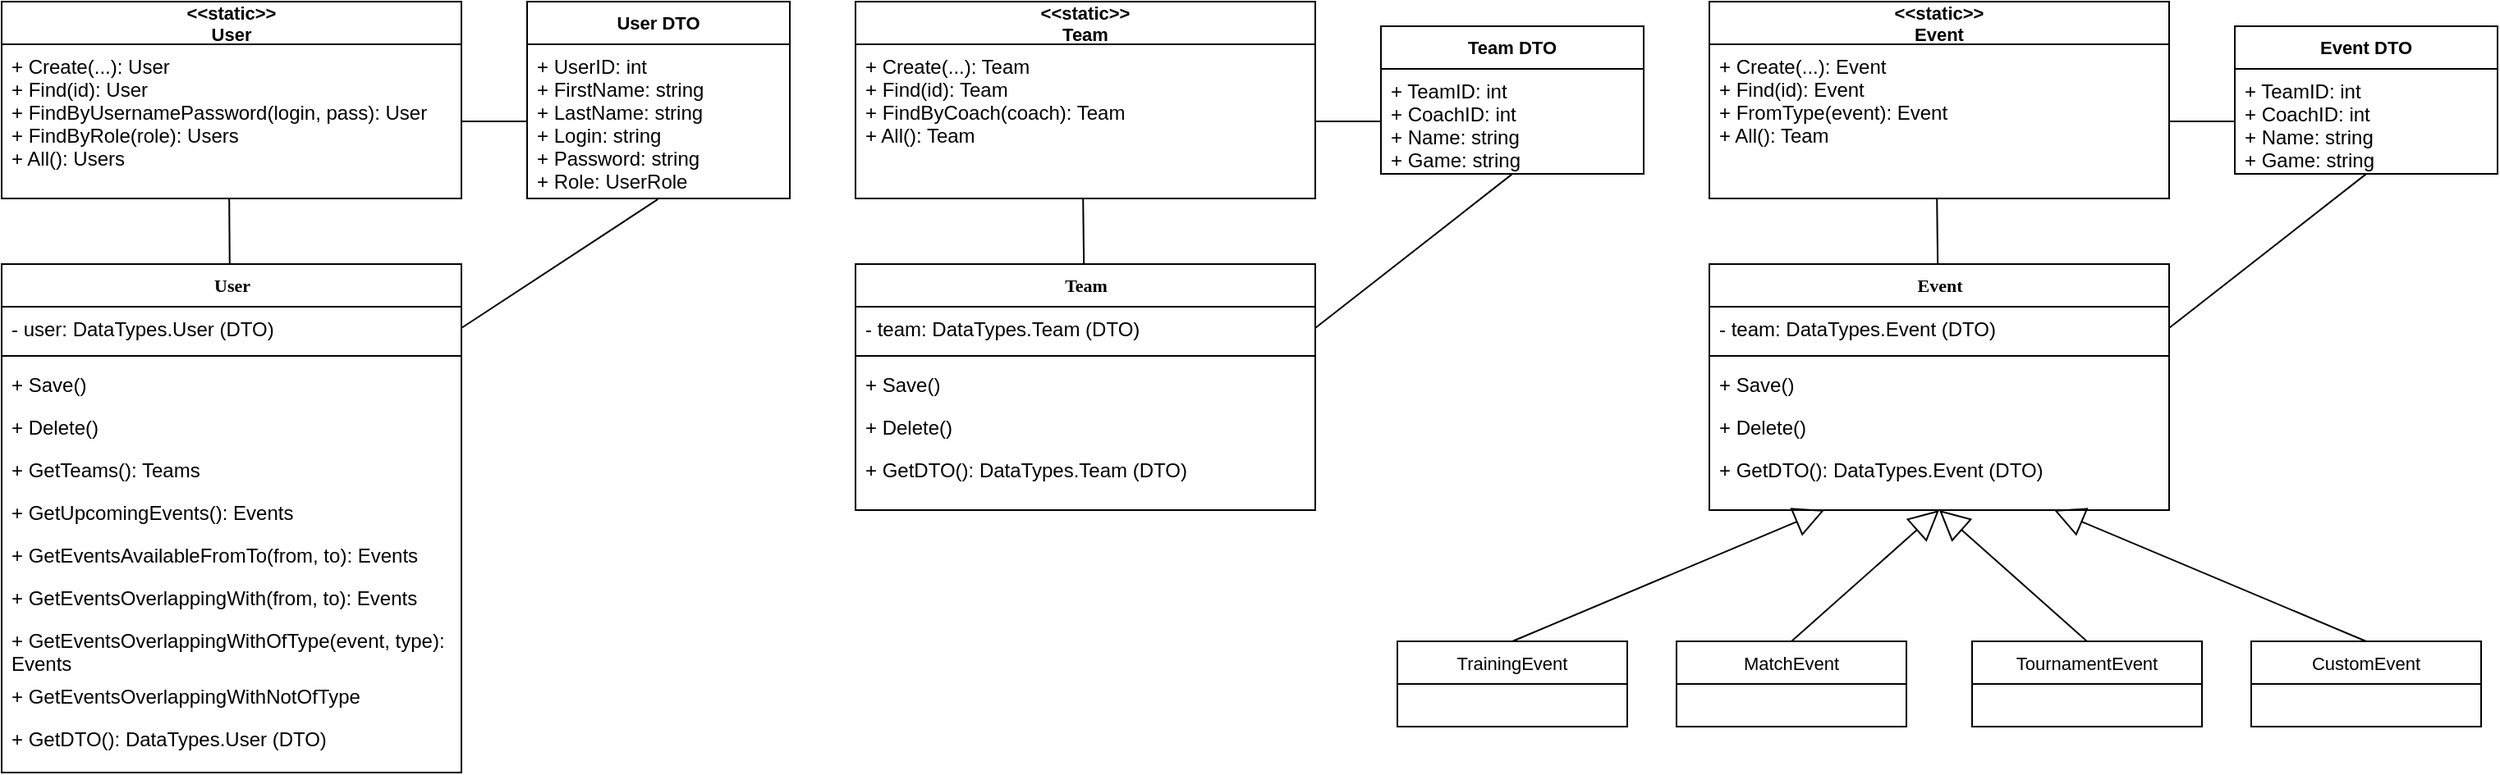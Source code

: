 <mxfile version="14.1.1" type="github">
  <diagram name="Page-1" id="9f46799a-70d6-7492-0946-bef42562c5a5">
    <mxGraphModel dx="2370" dy="1323" grid="1" gridSize="10" guides="1" tooltips="1" connect="1" arrows="1" fold="1" page="1" pageScale="1" pageWidth="1100" pageHeight="850" background="#ffffff" math="0" shadow="0">
      <root>
        <mxCell id="0" />
        <mxCell id="1" parent="0" />
        <mxCell id="ZMdeqj-k6j3ySzZ1tK9_-1" value="User" style="swimlane;html=1;fontStyle=1;align=center;verticalAlign=top;childLayout=stackLayout;horizontal=1;startSize=26;horizontalStack=0;resizeParent=1;resizeLast=0;collapsible=1;marginBottom=0;swimlaneFillColor=#ffffff;rounded=0;shadow=0;comic=0;labelBackgroundColor=none;strokeWidth=1;fillColor=none;fontFamily=Verdana;fontSize=11;" vertex="1" parent="1">
          <mxGeometry x="40" y="360" width="280" height="310" as="geometry" />
        </mxCell>
        <mxCell id="ZMdeqj-k6j3ySzZ1tK9_-2" value="- user: DataTypes.User (DTO)" style="text;html=1;strokeColor=none;fillColor=none;align=left;verticalAlign=top;spacingLeft=4;spacingRight=4;whiteSpace=wrap;overflow=hidden;rotatable=0;points=[[0,0.5],[1,0.5]];portConstraint=eastwest;" vertex="1" parent="ZMdeqj-k6j3ySzZ1tK9_-1">
          <mxGeometry y="26" width="280" height="26" as="geometry" />
        </mxCell>
        <mxCell id="ZMdeqj-k6j3ySzZ1tK9_-7" value="" style="line;html=1;strokeWidth=1;fillColor=none;align=left;verticalAlign=middle;spacingTop=-1;spacingLeft=3;spacingRight=3;rotatable=0;labelPosition=right;points=[];portConstraint=eastwest;" vertex="1" parent="ZMdeqj-k6j3ySzZ1tK9_-1">
          <mxGeometry y="52" width="280" height="8" as="geometry" />
        </mxCell>
        <mxCell id="ZMdeqj-k6j3ySzZ1tK9_-8" value="+ Save()" style="text;html=1;strokeColor=none;fillColor=none;align=left;verticalAlign=top;spacingLeft=4;spacingRight=4;whiteSpace=wrap;overflow=hidden;rotatable=0;points=[[0,0.5],[1,0.5]];portConstraint=eastwest;" vertex="1" parent="ZMdeqj-k6j3ySzZ1tK9_-1">
          <mxGeometry y="60" width="280" height="26" as="geometry" />
        </mxCell>
        <mxCell id="ZMdeqj-k6j3ySzZ1tK9_-9" value="+ Delete()" style="text;html=1;strokeColor=none;fillColor=none;align=left;verticalAlign=top;spacingLeft=4;spacingRight=4;whiteSpace=wrap;overflow=hidden;rotatable=0;points=[[0,0.5],[1,0.5]];portConstraint=eastwest;" vertex="1" parent="ZMdeqj-k6j3ySzZ1tK9_-1">
          <mxGeometry y="86" width="280" height="26" as="geometry" />
        </mxCell>
        <mxCell id="ZMdeqj-k6j3ySzZ1tK9_-12" value="+ GetTeams(): Teams" style="text;html=1;strokeColor=none;fillColor=none;align=left;verticalAlign=top;spacingLeft=4;spacingRight=4;whiteSpace=wrap;overflow=hidden;rotatable=0;points=[[0,0.5],[1,0.5]];portConstraint=eastwest;" vertex="1" parent="ZMdeqj-k6j3ySzZ1tK9_-1">
          <mxGeometry y="112" width="280" height="26" as="geometry" />
        </mxCell>
        <mxCell id="ZMdeqj-k6j3ySzZ1tK9_-13" value="+ GetUpcomingEvents(): Events" style="text;html=1;strokeColor=none;fillColor=none;align=left;verticalAlign=top;spacingLeft=4;spacingRight=4;whiteSpace=wrap;overflow=hidden;rotatable=0;points=[[0,0.5],[1,0.5]];portConstraint=eastwest;" vertex="1" parent="ZMdeqj-k6j3ySzZ1tK9_-1">
          <mxGeometry y="138" width="280" height="26" as="geometry" />
        </mxCell>
        <mxCell id="ZMdeqj-k6j3ySzZ1tK9_-14" value="+ GetEventsAvailableFromTo(from, to): Events" style="text;html=1;strokeColor=none;fillColor=none;align=left;verticalAlign=top;spacingLeft=4;spacingRight=4;whiteSpace=wrap;overflow=hidden;rotatable=0;points=[[0,0.5],[1,0.5]];portConstraint=eastwest;" vertex="1" parent="ZMdeqj-k6j3ySzZ1tK9_-1">
          <mxGeometry y="164" width="280" height="26" as="geometry" />
        </mxCell>
        <mxCell id="ZMdeqj-k6j3ySzZ1tK9_-15" value="+ GetEventsOverlappingWith(from, to): Events" style="text;html=1;strokeColor=none;fillColor=none;align=left;verticalAlign=top;spacingLeft=4;spacingRight=4;whiteSpace=wrap;overflow=hidden;rotatable=0;points=[[0,0.5],[1,0.5]];portConstraint=eastwest;" vertex="1" parent="ZMdeqj-k6j3ySzZ1tK9_-1">
          <mxGeometry y="190" width="280" height="26" as="geometry" />
        </mxCell>
        <mxCell id="ZMdeqj-k6j3ySzZ1tK9_-16" value="+ GetEventsOverlappingWithOfType(event, type): Events" style="text;html=1;strokeColor=none;fillColor=none;align=left;verticalAlign=top;spacingLeft=4;spacingRight=4;whiteSpace=wrap;overflow=hidden;rotatable=0;points=[[0,0.5],[1,0.5]];portConstraint=eastwest;" vertex="1" parent="ZMdeqj-k6j3ySzZ1tK9_-1">
          <mxGeometry y="216" width="280" height="34" as="geometry" />
        </mxCell>
        <mxCell id="ZMdeqj-k6j3ySzZ1tK9_-17" value="+ GetEventsOverlappingWithNotOfType" style="text;html=1;strokeColor=none;fillColor=none;align=left;verticalAlign=top;spacingLeft=4;spacingRight=4;whiteSpace=wrap;overflow=hidden;rotatable=0;points=[[0,0.5],[1,0.5]];portConstraint=eastwest;" vertex="1" parent="ZMdeqj-k6j3ySzZ1tK9_-1">
          <mxGeometry y="250" width="280" height="26" as="geometry" />
        </mxCell>
        <mxCell id="ZMdeqj-k6j3ySzZ1tK9_-18" value="+ GetDTO(): DataTypes.User (DTO)" style="text;html=1;strokeColor=none;fillColor=none;align=left;verticalAlign=top;spacingLeft=4;spacingRight=4;whiteSpace=wrap;overflow=hidden;rotatable=0;points=[[0,0.5],[1,0.5]];portConstraint=eastwest;" vertex="1" parent="ZMdeqj-k6j3ySzZ1tK9_-1">
          <mxGeometry y="276" width="280" height="26" as="geometry" />
        </mxCell>
        <mxCell id="ZMdeqj-k6j3ySzZ1tK9_-26" value="&lt;&lt;static&gt;&gt;&#xa;User" style="swimlane;fontStyle=1;align=center;verticalAlign=middle;childLayout=stackLayout;horizontal=1;startSize=26;horizontalStack=0;resizeParent=1;resizeParentMax=0;resizeLast=0;collapsible=1;marginBottom=0;fontSize=11;" vertex="1" parent="1">
          <mxGeometry x="40" y="200" width="280" height="120" as="geometry" />
        </mxCell>
        <mxCell id="ZMdeqj-k6j3ySzZ1tK9_-29" value="+ Create(...): User&#xa;+ Find(id): User&#xa;+ FindByUsernamePassword(login, pass): User&#xa;+ FindByRole(role): Users&#xa;+ All(): Users&#xa;" style="text;strokeColor=none;fillColor=none;align=left;verticalAlign=top;spacingLeft=4;spacingRight=4;overflow=hidden;rotatable=0;points=[[0,0.5],[1,0.5]];portConstraint=eastwest;" vertex="1" parent="ZMdeqj-k6j3ySzZ1tK9_-26">
          <mxGeometry y="26" width="280" height="94" as="geometry" />
        </mxCell>
        <mxCell id="ZMdeqj-k6j3ySzZ1tK9_-30" value="User DTO" style="swimlane;fontStyle=1;align=center;verticalAlign=top;childLayout=stackLayout;horizontal=1;startSize=26;horizontalStack=0;resizeParent=1;resizeParentMax=0;resizeLast=0;collapsible=1;marginBottom=0;fontSize=11;" vertex="1" parent="1">
          <mxGeometry x="360" y="200" width="160" height="120" as="geometry" />
        </mxCell>
        <mxCell id="ZMdeqj-k6j3ySzZ1tK9_-31" value="+ UserID: int&#xa;+ FirstName: string&#xa;+ LastName: string&#xa;+ Login: string&#xa;+ Password: string&#xa;+ Role: UserRole " style="text;strokeColor=none;fillColor=none;align=left;verticalAlign=top;spacingLeft=4;spacingRight=4;overflow=hidden;rotatable=0;points=[[0,0.5],[1,0.5]];portConstraint=eastwest;" vertex="1" parent="ZMdeqj-k6j3ySzZ1tK9_-30">
          <mxGeometry y="26" width="160" height="94" as="geometry" />
        </mxCell>
        <mxCell id="ZMdeqj-k6j3ySzZ1tK9_-34" value="" style="endArrow=none;html=1;fontSize=11;entryX=0.495;entryY=1.004;entryDx=0;entryDy=0;entryPerimeter=0;" edge="1" parent="1" source="ZMdeqj-k6j3ySzZ1tK9_-1" target="ZMdeqj-k6j3ySzZ1tK9_-29">
          <mxGeometry width="50" height="50" relative="1" as="geometry">
            <mxPoint x="410" y="440" as="sourcePoint" />
            <mxPoint x="230" y="340" as="targetPoint" />
          </mxGeometry>
        </mxCell>
        <mxCell id="ZMdeqj-k6j3ySzZ1tK9_-35" value="" style="endArrow=none;html=1;fontSize=11;entryX=1;entryY=0.5;entryDx=0;entryDy=0;exitX=0;exitY=0.5;exitDx=0;exitDy=0;" edge="1" parent="1" source="ZMdeqj-k6j3ySzZ1tK9_-31" target="ZMdeqj-k6j3ySzZ1tK9_-29">
          <mxGeometry width="50" height="50" relative="1" as="geometry">
            <mxPoint x="390" y="420" as="sourcePoint" />
            <mxPoint x="440" y="370" as="targetPoint" />
          </mxGeometry>
        </mxCell>
        <mxCell id="ZMdeqj-k6j3ySzZ1tK9_-36" value="" style="endArrow=none;html=1;fontSize=11;entryX=0.498;entryY=1.005;entryDx=0;entryDy=0;entryPerimeter=0;exitX=1;exitY=0.5;exitDx=0;exitDy=0;" edge="1" parent="1" source="ZMdeqj-k6j3ySzZ1tK9_-2" target="ZMdeqj-k6j3ySzZ1tK9_-31">
          <mxGeometry width="50" height="50" relative="1" as="geometry">
            <mxPoint x="350" y="480" as="sourcePoint" />
            <mxPoint x="430" y="330" as="targetPoint" />
          </mxGeometry>
        </mxCell>
        <mxCell id="ZMdeqj-k6j3ySzZ1tK9_-37" value="Team" style="swimlane;html=1;fontStyle=1;align=center;verticalAlign=top;childLayout=stackLayout;horizontal=1;startSize=26;horizontalStack=0;resizeParent=1;resizeLast=0;collapsible=1;marginBottom=0;swimlaneFillColor=#ffffff;rounded=0;shadow=0;comic=0;labelBackgroundColor=none;strokeWidth=1;fillColor=none;fontFamily=Verdana;fontSize=11;" vertex="1" parent="1">
          <mxGeometry x="560" y="360" width="280" height="150" as="geometry" />
        </mxCell>
        <mxCell id="ZMdeqj-k6j3ySzZ1tK9_-38" value="- team: DataTypes.Team (DTO)" style="text;html=1;strokeColor=none;fillColor=none;align=left;verticalAlign=top;spacingLeft=4;spacingRight=4;whiteSpace=wrap;overflow=hidden;rotatable=0;points=[[0,0.5],[1,0.5]];portConstraint=eastwest;" vertex="1" parent="ZMdeqj-k6j3ySzZ1tK9_-37">
          <mxGeometry y="26" width="280" height="26" as="geometry" />
        </mxCell>
        <mxCell id="ZMdeqj-k6j3ySzZ1tK9_-39" value="" style="line;html=1;strokeWidth=1;fillColor=none;align=left;verticalAlign=middle;spacingTop=-1;spacingLeft=3;spacingRight=3;rotatable=0;labelPosition=right;points=[];portConstraint=eastwest;" vertex="1" parent="ZMdeqj-k6j3ySzZ1tK9_-37">
          <mxGeometry y="52" width="280" height="8" as="geometry" />
        </mxCell>
        <mxCell id="ZMdeqj-k6j3ySzZ1tK9_-40" value="+ Save()" style="text;html=1;strokeColor=none;fillColor=none;align=left;verticalAlign=top;spacingLeft=4;spacingRight=4;whiteSpace=wrap;overflow=hidden;rotatable=0;points=[[0,0.5],[1,0.5]];portConstraint=eastwest;" vertex="1" parent="ZMdeqj-k6j3ySzZ1tK9_-37">
          <mxGeometry y="60" width="280" height="26" as="geometry" />
        </mxCell>
        <mxCell id="ZMdeqj-k6j3ySzZ1tK9_-41" value="+ Delete()" style="text;html=1;strokeColor=none;fillColor=none;align=left;verticalAlign=top;spacingLeft=4;spacingRight=4;whiteSpace=wrap;overflow=hidden;rotatable=0;points=[[0,0.5],[1,0.5]];portConstraint=eastwest;" vertex="1" parent="ZMdeqj-k6j3ySzZ1tK9_-37">
          <mxGeometry y="86" width="280" height="26" as="geometry" />
        </mxCell>
        <mxCell id="ZMdeqj-k6j3ySzZ1tK9_-48" value="+ GetDTO(): DataTypes.Team (DTO)" style="text;html=1;strokeColor=none;fillColor=none;align=left;verticalAlign=top;spacingLeft=4;spacingRight=4;whiteSpace=wrap;overflow=hidden;rotatable=0;points=[[0,0.5],[1,0.5]];portConstraint=eastwest;" vertex="1" parent="ZMdeqj-k6j3ySzZ1tK9_-37">
          <mxGeometry y="112" width="280" height="26" as="geometry" />
        </mxCell>
        <mxCell id="ZMdeqj-k6j3ySzZ1tK9_-49" value="&lt;&lt;static&gt;&gt;&#xa;Team" style="swimlane;fontStyle=1;align=center;verticalAlign=middle;childLayout=stackLayout;horizontal=1;startSize=26;horizontalStack=0;resizeParent=1;resizeParentMax=0;resizeLast=0;collapsible=1;marginBottom=0;fontSize=11;" vertex="1" parent="1">
          <mxGeometry x="560" y="200" width="280" height="120" as="geometry" />
        </mxCell>
        <mxCell id="ZMdeqj-k6j3ySzZ1tK9_-50" value="+ Create(...): Team&#xa;+ Find(id): Team&#xa;+ FindByCoach(coach): Team&#xa;+ All(): Team&#xa;" style="text;strokeColor=none;fillColor=none;align=left;verticalAlign=top;spacingLeft=4;spacingRight=4;overflow=hidden;rotatable=0;points=[[0,0.5],[1,0.5]];portConstraint=eastwest;" vertex="1" parent="ZMdeqj-k6j3ySzZ1tK9_-49">
          <mxGeometry y="26" width="280" height="94" as="geometry" />
        </mxCell>
        <mxCell id="ZMdeqj-k6j3ySzZ1tK9_-51" value="Team DTO" style="swimlane;fontStyle=1;align=center;verticalAlign=top;childLayout=stackLayout;horizontal=1;startSize=26;horizontalStack=0;resizeParent=1;resizeParentMax=0;resizeLast=0;collapsible=1;marginBottom=0;fontSize=11;" vertex="1" parent="1">
          <mxGeometry x="880" y="215" width="160" height="90" as="geometry" />
        </mxCell>
        <mxCell id="ZMdeqj-k6j3ySzZ1tK9_-52" value="+ TeamID: int&#xa;+ CoachID: int&#xa;+ Name: string&#xa;+ Game: string&#xa;" style="text;strokeColor=none;fillColor=none;align=left;verticalAlign=top;spacingLeft=4;spacingRight=4;overflow=hidden;rotatable=0;points=[[0,0.5],[1,0.5]];portConstraint=eastwest;" vertex="1" parent="ZMdeqj-k6j3ySzZ1tK9_-51">
          <mxGeometry y="26" width="160" height="64" as="geometry" />
        </mxCell>
        <mxCell id="ZMdeqj-k6j3ySzZ1tK9_-53" value="" style="endArrow=none;html=1;fontSize=11;entryX=0.495;entryY=1.004;entryDx=0;entryDy=0;entryPerimeter=0;" edge="1" parent="1" source="ZMdeqj-k6j3ySzZ1tK9_-37" target="ZMdeqj-k6j3ySzZ1tK9_-50">
          <mxGeometry width="50" height="50" relative="1" as="geometry">
            <mxPoint x="930" y="440" as="sourcePoint" />
            <mxPoint x="750" y="340" as="targetPoint" />
          </mxGeometry>
        </mxCell>
        <mxCell id="ZMdeqj-k6j3ySzZ1tK9_-54" value="" style="endArrow=none;html=1;fontSize=11;exitX=0;exitY=0.5;exitDx=0;exitDy=0;" edge="1" parent="1" source="ZMdeqj-k6j3ySzZ1tK9_-52">
          <mxGeometry width="50" height="50" relative="1" as="geometry">
            <mxPoint x="910" y="420" as="sourcePoint" />
            <mxPoint x="840" y="273" as="targetPoint" />
          </mxGeometry>
        </mxCell>
        <mxCell id="ZMdeqj-k6j3ySzZ1tK9_-55" value="" style="endArrow=none;html=1;fontSize=11;entryX=0.498;entryY=1.005;entryDx=0;entryDy=0;entryPerimeter=0;exitX=1;exitY=0.5;exitDx=0;exitDy=0;" edge="1" parent="1" source="ZMdeqj-k6j3ySzZ1tK9_-38" target="ZMdeqj-k6j3ySzZ1tK9_-52">
          <mxGeometry width="50" height="50" relative="1" as="geometry">
            <mxPoint x="870" y="480" as="sourcePoint" />
            <mxPoint x="950" y="330" as="targetPoint" />
          </mxGeometry>
        </mxCell>
        <mxCell id="ZMdeqj-k6j3ySzZ1tK9_-56" value="Event" style="swimlane;html=1;fontStyle=1;align=center;verticalAlign=top;childLayout=stackLayout;horizontal=1;startSize=26;horizontalStack=0;resizeParent=1;resizeLast=0;collapsible=1;marginBottom=0;swimlaneFillColor=#ffffff;rounded=0;shadow=0;comic=0;labelBackgroundColor=none;strokeWidth=1;fillColor=none;fontFamily=Verdana;fontSize=11;" vertex="1" parent="1">
          <mxGeometry x="1080" y="360" width="280" height="150" as="geometry" />
        </mxCell>
        <mxCell id="ZMdeqj-k6j3ySzZ1tK9_-57" value="- team: DataTypes.Event (DTO)" style="text;html=1;strokeColor=none;fillColor=none;align=left;verticalAlign=top;spacingLeft=4;spacingRight=4;whiteSpace=wrap;overflow=hidden;rotatable=0;points=[[0,0.5],[1,0.5]];portConstraint=eastwest;" vertex="1" parent="ZMdeqj-k6j3ySzZ1tK9_-56">
          <mxGeometry y="26" width="280" height="26" as="geometry" />
        </mxCell>
        <mxCell id="ZMdeqj-k6j3ySzZ1tK9_-58" value="" style="line;html=1;strokeWidth=1;fillColor=none;align=left;verticalAlign=middle;spacingTop=-1;spacingLeft=3;spacingRight=3;rotatable=0;labelPosition=right;points=[];portConstraint=eastwest;" vertex="1" parent="ZMdeqj-k6j3ySzZ1tK9_-56">
          <mxGeometry y="52" width="280" height="8" as="geometry" />
        </mxCell>
        <mxCell id="ZMdeqj-k6j3ySzZ1tK9_-59" value="+ Save()" style="text;html=1;strokeColor=none;fillColor=none;align=left;verticalAlign=top;spacingLeft=4;spacingRight=4;whiteSpace=wrap;overflow=hidden;rotatable=0;points=[[0,0.5],[1,0.5]];portConstraint=eastwest;" vertex="1" parent="ZMdeqj-k6j3ySzZ1tK9_-56">
          <mxGeometry y="60" width="280" height="26" as="geometry" />
        </mxCell>
        <mxCell id="ZMdeqj-k6j3ySzZ1tK9_-60" value="+ Delete()" style="text;html=1;strokeColor=none;fillColor=none;align=left;verticalAlign=top;spacingLeft=4;spacingRight=4;whiteSpace=wrap;overflow=hidden;rotatable=0;points=[[0,0.5],[1,0.5]];portConstraint=eastwest;" vertex="1" parent="ZMdeqj-k6j3ySzZ1tK9_-56">
          <mxGeometry y="86" width="280" height="26" as="geometry" />
        </mxCell>
        <mxCell id="ZMdeqj-k6j3ySzZ1tK9_-61" value="+ GetDTO(): DataTypes.Event (DTO)" style="text;html=1;strokeColor=none;fillColor=none;align=left;verticalAlign=top;spacingLeft=4;spacingRight=4;whiteSpace=wrap;overflow=hidden;rotatable=0;points=[[0,0.5],[1,0.5]];portConstraint=eastwest;" vertex="1" parent="ZMdeqj-k6j3ySzZ1tK9_-56">
          <mxGeometry y="112" width="280" height="26" as="geometry" />
        </mxCell>
        <mxCell id="ZMdeqj-k6j3ySzZ1tK9_-62" value="&lt;&lt;static&gt;&gt;&#xa;Event" style="swimlane;fontStyle=1;align=center;verticalAlign=middle;childLayout=stackLayout;horizontal=1;startSize=26;horizontalStack=0;resizeParent=1;resizeParentMax=0;resizeLast=0;collapsible=1;marginBottom=0;fontSize=11;" vertex="1" parent="1">
          <mxGeometry x="1080" y="200" width="280" height="120" as="geometry" />
        </mxCell>
        <mxCell id="ZMdeqj-k6j3ySzZ1tK9_-63" value="+ Create(...): Event&#xa;+ Find(id): Event&#xa;+ FromType(event): Event&#xa;+ All(): Team&#xa;" style="text;strokeColor=none;fillColor=none;align=left;verticalAlign=top;spacingLeft=4;spacingRight=4;overflow=hidden;rotatable=0;points=[[0,0.5],[1,0.5]];portConstraint=eastwest;" vertex="1" parent="ZMdeqj-k6j3ySzZ1tK9_-62">
          <mxGeometry y="26" width="280" height="94" as="geometry" />
        </mxCell>
        <mxCell id="ZMdeqj-k6j3ySzZ1tK9_-64" value="Event DTO" style="swimlane;fontStyle=1;align=center;verticalAlign=top;childLayout=stackLayout;horizontal=1;startSize=26;horizontalStack=0;resizeParent=1;resizeParentMax=0;resizeLast=0;collapsible=1;marginBottom=0;fontSize=11;" vertex="1" parent="1">
          <mxGeometry x="1400" y="215" width="160" height="90" as="geometry" />
        </mxCell>
        <mxCell id="ZMdeqj-k6j3ySzZ1tK9_-65" value="+ TeamID: int&#xa;+ CoachID: int&#xa;+ Name: string&#xa;+ Game: string&#xa;" style="text;strokeColor=none;fillColor=none;align=left;verticalAlign=top;spacingLeft=4;spacingRight=4;overflow=hidden;rotatable=0;points=[[0,0.5],[1,0.5]];portConstraint=eastwest;" vertex="1" parent="ZMdeqj-k6j3ySzZ1tK9_-64">
          <mxGeometry y="26" width="160" height="64" as="geometry" />
        </mxCell>
        <mxCell id="ZMdeqj-k6j3ySzZ1tK9_-66" value="" style="endArrow=none;html=1;fontSize=11;entryX=0.495;entryY=1.004;entryDx=0;entryDy=0;entryPerimeter=0;" edge="1" parent="1" source="ZMdeqj-k6j3ySzZ1tK9_-56" target="ZMdeqj-k6j3ySzZ1tK9_-63">
          <mxGeometry width="50" height="50" relative="1" as="geometry">
            <mxPoint x="1450" y="440" as="sourcePoint" />
            <mxPoint x="1270" y="340" as="targetPoint" />
          </mxGeometry>
        </mxCell>
        <mxCell id="ZMdeqj-k6j3ySzZ1tK9_-67" value="" style="endArrow=none;html=1;fontSize=11;exitX=0;exitY=0.5;exitDx=0;exitDy=0;" edge="1" parent="1" source="ZMdeqj-k6j3ySzZ1tK9_-65">
          <mxGeometry width="50" height="50" relative="1" as="geometry">
            <mxPoint x="1430" y="420" as="sourcePoint" />
            <mxPoint x="1360" y="273" as="targetPoint" />
          </mxGeometry>
        </mxCell>
        <mxCell id="ZMdeqj-k6j3ySzZ1tK9_-68" value="" style="endArrow=none;html=1;fontSize=11;entryX=0.498;entryY=1.005;entryDx=0;entryDy=0;entryPerimeter=0;exitX=1;exitY=0.5;exitDx=0;exitDy=0;" edge="1" parent="1" source="ZMdeqj-k6j3ySzZ1tK9_-57" target="ZMdeqj-k6j3ySzZ1tK9_-65">
          <mxGeometry width="50" height="50" relative="1" as="geometry">
            <mxPoint x="1390" y="480" as="sourcePoint" />
            <mxPoint x="1470" y="330" as="targetPoint" />
          </mxGeometry>
        </mxCell>
        <mxCell id="ZMdeqj-k6j3ySzZ1tK9_-69" value="MatchEvent" style="swimlane;fontStyle=0;childLayout=stackLayout;horizontal=1;startSize=26;fillColor=none;horizontalStack=0;resizeParent=1;resizeParentMax=0;resizeLast=0;collapsible=1;marginBottom=0;fontSize=11;align=center;" vertex="1" parent="1">
          <mxGeometry x="1060" y="590" width="140" height="52" as="geometry" />
        </mxCell>
        <mxCell id="ZMdeqj-k6j3ySzZ1tK9_-73" value="TournamentEvent" style="swimlane;fontStyle=0;childLayout=stackLayout;horizontal=1;startSize=26;fillColor=none;horizontalStack=0;resizeParent=1;resizeParentMax=0;resizeLast=0;collapsible=1;marginBottom=0;fontSize=11;align=center;" vertex="1" parent="1">
          <mxGeometry x="1240" y="590" width="140" height="52" as="geometry" />
        </mxCell>
        <mxCell id="ZMdeqj-k6j3ySzZ1tK9_-77" value="TrainingEvent" style="swimlane;fontStyle=0;childLayout=stackLayout;horizontal=1;startSize=26;fillColor=none;horizontalStack=0;resizeParent=1;resizeParentMax=0;resizeLast=0;collapsible=1;marginBottom=0;fontSize=11;align=center;" vertex="1" parent="1">
          <mxGeometry x="890" y="590" width="140" height="52" as="geometry" />
        </mxCell>
        <mxCell id="ZMdeqj-k6j3ySzZ1tK9_-81" value="CustomEvent" style="swimlane;fontStyle=0;childLayout=stackLayout;horizontal=1;startSize=26;fillColor=none;horizontalStack=0;resizeParent=1;resizeParentMax=0;resizeLast=0;collapsible=1;marginBottom=0;fontSize=11;align=center;" vertex="1" parent="1">
          <mxGeometry x="1410" y="590" width="140" height="52" as="geometry" />
        </mxCell>
        <mxCell id="ZMdeqj-k6j3ySzZ1tK9_-83" value="Extends" style="endArrow=block;endSize=16;endFill=0;html=1;fontSize=1;entryX=0.25;entryY=1;entryDx=0;entryDy=0;exitX=0.5;exitY=0;exitDx=0;exitDy=0;noLabel=1;fontColor=none;labelBackgroundColor=none;" edge="1" parent="1" source="ZMdeqj-k6j3ySzZ1tK9_-77" target="ZMdeqj-k6j3ySzZ1tK9_-56">
          <mxGeometry x="-0.468" y="53" width="160" relative="1" as="geometry">
            <mxPoint x="950" y="730" as="sourcePoint" />
            <mxPoint x="1110" y="730" as="targetPoint" />
            <mxPoint as="offset" />
          </mxGeometry>
        </mxCell>
        <mxCell id="ZMdeqj-k6j3ySzZ1tK9_-84" value="Extends" style="endArrow=block;endSize=16;endFill=0;html=1;fontSize=1;entryX=0.5;entryY=1;entryDx=0;entryDy=0;exitX=0.5;exitY=0;exitDx=0;exitDy=0;noLabel=1;fontColor=none;labelBackgroundColor=none;" edge="1" parent="1" source="ZMdeqj-k6j3ySzZ1tK9_-69" target="ZMdeqj-k6j3ySzZ1tK9_-56">
          <mxGeometry x="-0.468" y="53" width="160" relative="1" as="geometry">
            <mxPoint x="970" y="600" as="sourcePoint" />
            <mxPoint x="1160" y="520" as="targetPoint" />
            <mxPoint as="offset" />
          </mxGeometry>
        </mxCell>
        <mxCell id="ZMdeqj-k6j3ySzZ1tK9_-85" value="Extends" style="endArrow=block;endSize=16;endFill=0;html=1;fontSize=1;exitX=0.5;exitY=0;exitDx=0;exitDy=0;noLabel=1;fontColor=none;labelBackgroundColor=none;" edge="1" parent="1" source="ZMdeqj-k6j3ySzZ1tK9_-73">
          <mxGeometry x="-0.468" y="53" width="160" relative="1" as="geometry">
            <mxPoint x="1140" y="600" as="sourcePoint" />
            <mxPoint x="1220" y="510" as="targetPoint" />
            <mxPoint as="offset" />
          </mxGeometry>
        </mxCell>
        <mxCell id="ZMdeqj-k6j3ySzZ1tK9_-86" value="Extends" style="endArrow=block;endSize=16;endFill=0;html=1;fontSize=1;entryX=0.75;entryY=1;entryDx=0;entryDy=0;exitX=0.5;exitY=0;exitDx=0;exitDy=0;noLabel=1;fontColor=none;labelBackgroundColor=none;" edge="1" parent="1" source="ZMdeqj-k6j3ySzZ1tK9_-81" target="ZMdeqj-k6j3ySzZ1tK9_-56">
          <mxGeometry x="-0.468" y="53" width="160" relative="1" as="geometry">
            <mxPoint x="970" y="600" as="sourcePoint" />
            <mxPoint x="1160" y="520" as="targetPoint" />
            <mxPoint as="offset" />
          </mxGeometry>
        </mxCell>
      </root>
    </mxGraphModel>
  </diagram>
</mxfile>
